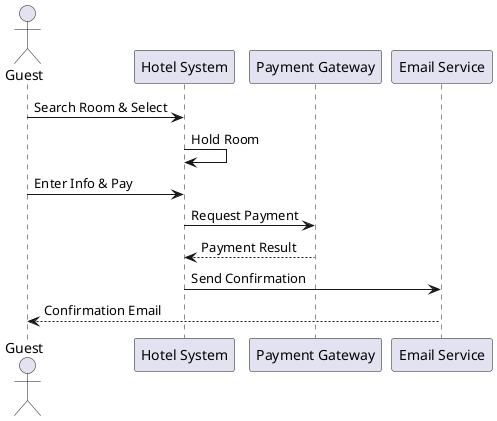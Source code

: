 @startuml
actor Guest
participant "Hotel System" as System
participant "Payment Gateway" as PG
participant "Email Service" as Mail

Guest -> System: Search Room & Select
System -> System: Hold Room
Guest -> System: Enter Info & Pay
System -> PG: Request Payment
PG --> System: Payment Result
System -> Mail: Send Confirmation
Mail --> Guest: Confirmation Email
@enduml
